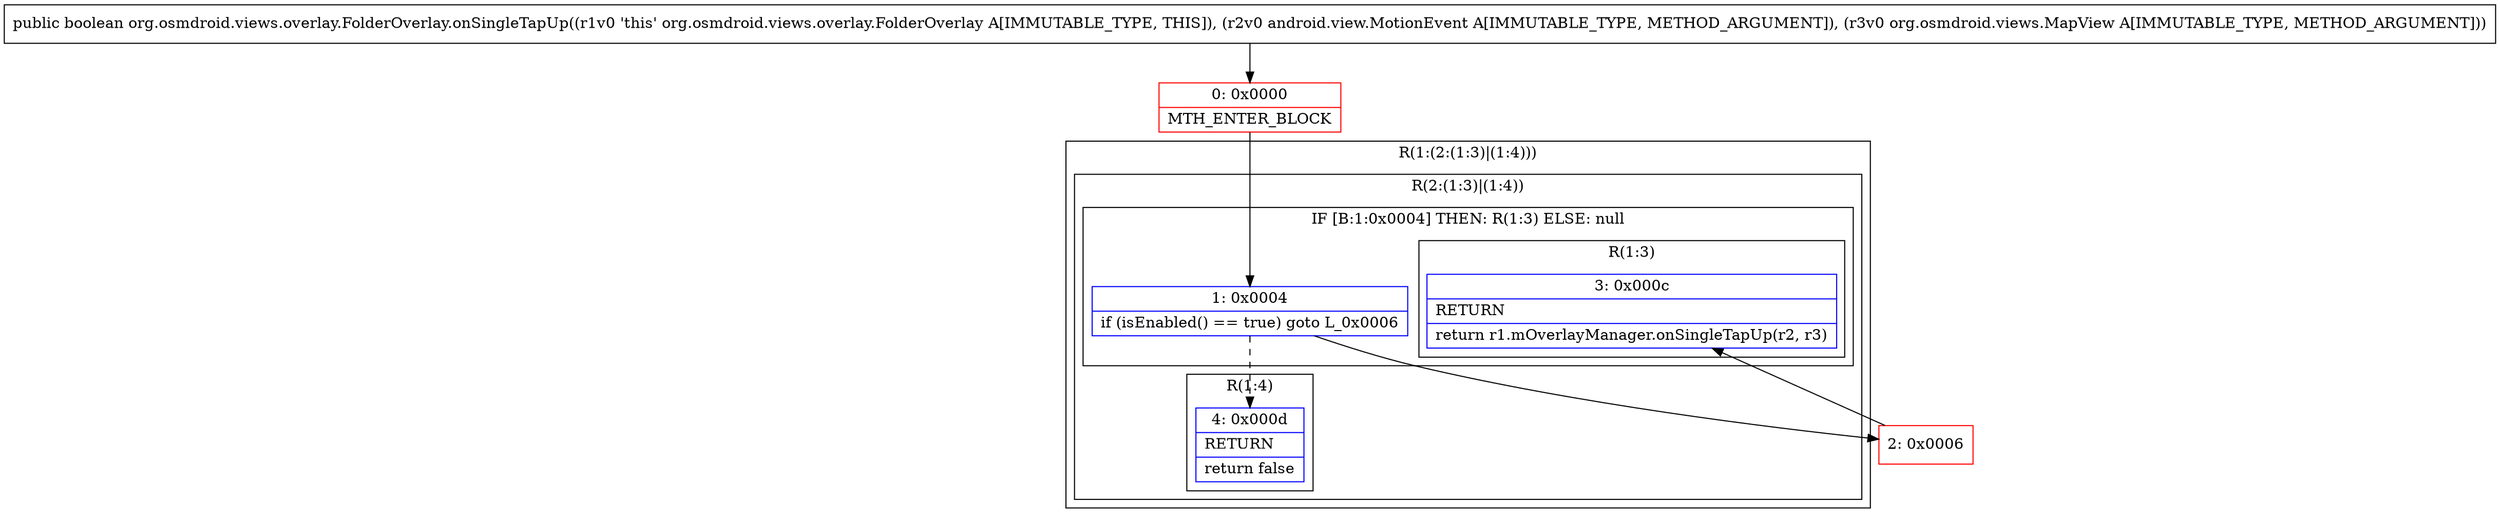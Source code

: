 digraph "CFG fororg.osmdroid.views.overlay.FolderOverlay.onSingleTapUp(Landroid\/view\/MotionEvent;Lorg\/osmdroid\/views\/MapView;)Z" {
subgraph cluster_Region_274519193 {
label = "R(1:(2:(1:3)|(1:4)))";
node [shape=record,color=blue];
subgraph cluster_Region_1068832678 {
label = "R(2:(1:3)|(1:4))";
node [shape=record,color=blue];
subgraph cluster_IfRegion_1799460727 {
label = "IF [B:1:0x0004] THEN: R(1:3) ELSE: null";
node [shape=record,color=blue];
Node_1 [shape=record,label="{1\:\ 0x0004|if (isEnabled() == true) goto L_0x0006\l}"];
subgraph cluster_Region_1971794214 {
label = "R(1:3)";
node [shape=record,color=blue];
Node_3 [shape=record,label="{3\:\ 0x000c|RETURN\l|return r1.mOverlayManager.onSingleTapUp(r2, r3)\l}"];
}
}
subgraph cluster_Region_59366163 {
label = "R(1:4)";
node [shape=record,color=blue];
Node_4 [shape=record,label="{4\:\ 0x000d|RETURN\l|return false\l}"];
}
}
}
Node_0 [shape=record,color=red,label="{0\:\ 0x0000|MTH_ENTER_BLOCK\l}"];
Node_2 [shape=record,color=red,label="{2\:\ 0x0006}"];
MethodNode[shape=record,label="{public boolean org.osmdroid.views.overlay.FolderOverlay.onSingleTapUp((r1v0 'this' org.osmdroid.views.overlay.FolderOverlay A[IMMUTABLE_TYPE, THIS]), (r2v0 android.view.MotionEvent A[IMMUTABLE_TYPE, METHOD_ARGUMENT]), (r3v0 org.osmdroid.views.MapView A[IMMUTABLE_TYPE, METHOD_ARGUMENT])) }"];
MethodNode -> Node_0;
Node_1 -> Node_2;
Node_1 -> Node_4[style=dashed];
Node_0 -> Node_1;
Node_2 -> Node_3;
}

